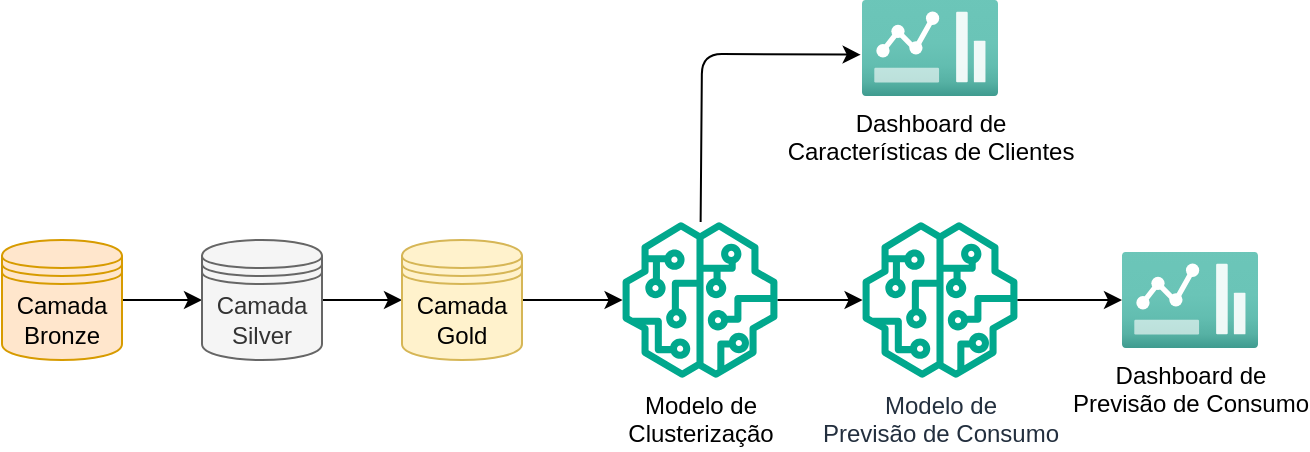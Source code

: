 <mxfile>
    <diagram id="LcASFC7fnWys5ismIC02" name="Page-1">
        <mxGraphModel dx="576" dy="419" grid="1" gridSize="10" guides="1" tooltips="1" connect="1" arrows="1" fold="1" page="1" pageScale="1" pageWidth="850" pageHeight="1100" math="0" shadow="0">
            <root>
                <mxCell id="0"/>
                <mxCell id="1" parent="0"/>
                <mxCell id="4" style="edgeStyle=none;html=1;entryX=0;entryY=0.5;entryDx=0;entryDy=0;" parent="1" source="2" target="3" edge="1">
                    <mxGeometry relative="1" as="geometry"/>
                </mxCell>
                <mxCell id="2" value="Camada&lt;div&gt;Bronze&lt;/div&gt;" style="shape=datastore;whiteSpace=wrap;html=1;fillColor=#ffe6cc;strokeColor=#d79b00;" parent="1" vertex="1">
                    <mxGeometry x="50" y="130" width="60" height="60" as="geometry"/>
                </mxCell>
                <mxCell id="6" style="edgeStyle=none;html=1;entryX=0;entryY=0.5;entryDx=0;entryDy=0;" parent="1" source="3" target="5" edge="1">
                    <mxGeometry relative="1" as="geometry"/>
                </mxCell>
                <mxCell id="3" value="Camada&lt;div&gt;Silver&lt;/div&gt;" style="shape=datastore;whiteSpace=wrap;html=1;fillColor=#f5f5f5;fontColor=#333333;strokeColor=#666666;" parent="1" vertex="1">
                    <mxGeometry x="150" y="130" width="60" height="60" as="geometry"/>
                </mxCell>
                <mxCell id="8" style="edgeStyle=none;html=1;" parent="1" source="5" target="7" edge="1">
                    <mxGeometry relative="1" as="geometry"/>
                </mxCell>
                <mxCell id="5" value="Camada&lt;div&gt;Gold&lt;/div&gt;" style="shape=datastore;whiteSpace=wrap;html=1;fillColor=#fff2cc;strokeColor=#d6b656;" parent="1" vertex="1">
                    <mxGeometry x="250" y="130" width="60" height="60" as="geometry"/>
                </mxCell>
                <mxCell id="10" style="edgeStyle=none;html=1;" parent="1" source="7" target="9" edge="1">
                    <mxGeometry relative="1" as="geometry"/>
                </mxCell>
                <mxCell id="7" value="&lt;font style=&quot;color: rgb(0, 0, 0); background-color: light-dark(#ffffff, var(--ge-dark-color, #121212));&quot;&gt;Modelo de&lt;/font&gt;&lt;div&gt;&lt;font style=&quot;color: rgb(0, 0, 0); background-color: light-dark(#ffffff, var(--ge-dark-color, #121212));&quot;&gt;Clusterização&lt;/font&gt;&lt;/div&gt;" style="sketch=0;outlineConnect=0;fontColor=#232F3E;gradientColor=none;fillColor=#01A88D;strokeColor=none;dashed=0;verticalLabelPosition=bottom;verticalAlign=top;align=center;html=1;fontSize=12;fontStyle=0;aspect=fixed;pointerEvents=1;shape=mxgraph.aws4.sagemaker_model;" parent="1" vertex="1">
                    <mxGeometry x="360" y="121" width="78" height="78" as="geometry"/>
                </mxCell>
                <mxCell id="9" value="&lt;span style=&quot;background-color: light-dark(#ffffff, var(--ge-dark-color, #121212));&quot;&gt;Modelo de&lt;/span&gt;&lt;div&gt;&lt;span style=&quot;background-color: light-dark(#ffffff, var(--ge-dark-color, #121212));&quot;&gt;Previsão de Consumo&lt;/span&gt;&lt;/div&gt;" style="sketch=0;outlineConnect=0;fontColor=#232F3E;gradientColor=none;fillColor=#01A88D;strokeColor=none;dashed=0;verticalLabelPosition=bottom;verticalAlign=top;align=center;html=1;fontSize=12;fontStyle=0;aspect=fixed;pointerEvents=1;shape=mxgraph.aws4.sagemaker_model;" parent="1" vertex="1">
                    <mxGeometry x="480" y="121" width="78" height="78" as="geometry"/>
                </mxCell>
                <mxCell id="11" value="Dashboard de&lt;div&gt;Características de Clientes&lt;/div&gt;" style="image;aspect=fixed;html=1;points=[];align=center;fontSize=12;image=img/lib/azure2/general/Dashboard2.svg;" parent="1" vertex="1">
                    <mxGeometry x="480" y="10" width="68" height="48" as="geometry"/>
                </mxCell>
                <mxCell id="14" style="edgeStyle=none;html=1;entryX=-0.01;entryY=0.569;entryDx=0;entryDy=0;entryPerimeter=0;" parent="1" source="7" target="11" edge="1">
                    <mxGeometry relative="1" as="geometry">
                        <Array as="points">
                            <mxPoint x="400" y="37"/>
                        </Array>
                    </mxGeometry>
                </mxCell>
                <mxCell id="15" value="Dashboard de&lt;div&gt;Previsão de Consumo&lt;/div&gt;" style="image;aspect=fixed;html=1;points=[];align=center;fontSize=12;image=img/lib/azure2/general/Dashboard2.svg;" parent="1" vertex="1">
                    <mxGeometry x="610" y="136" width="68" height="48" as="geometry"/>
                </mxCell>
                <mxCell id="16" style="edgeStyle=none;html=1;" parent="1" source="9" edge="1">
                    <mxGeometry relative="1" as="geometry">
                        <mxPoint x="610" y="160" as="targetPoint"/>
                    </mxGeometry>
                </mxCell>
            </root>
        </mxGraphModel>
    </diagram>
</mxfile>
